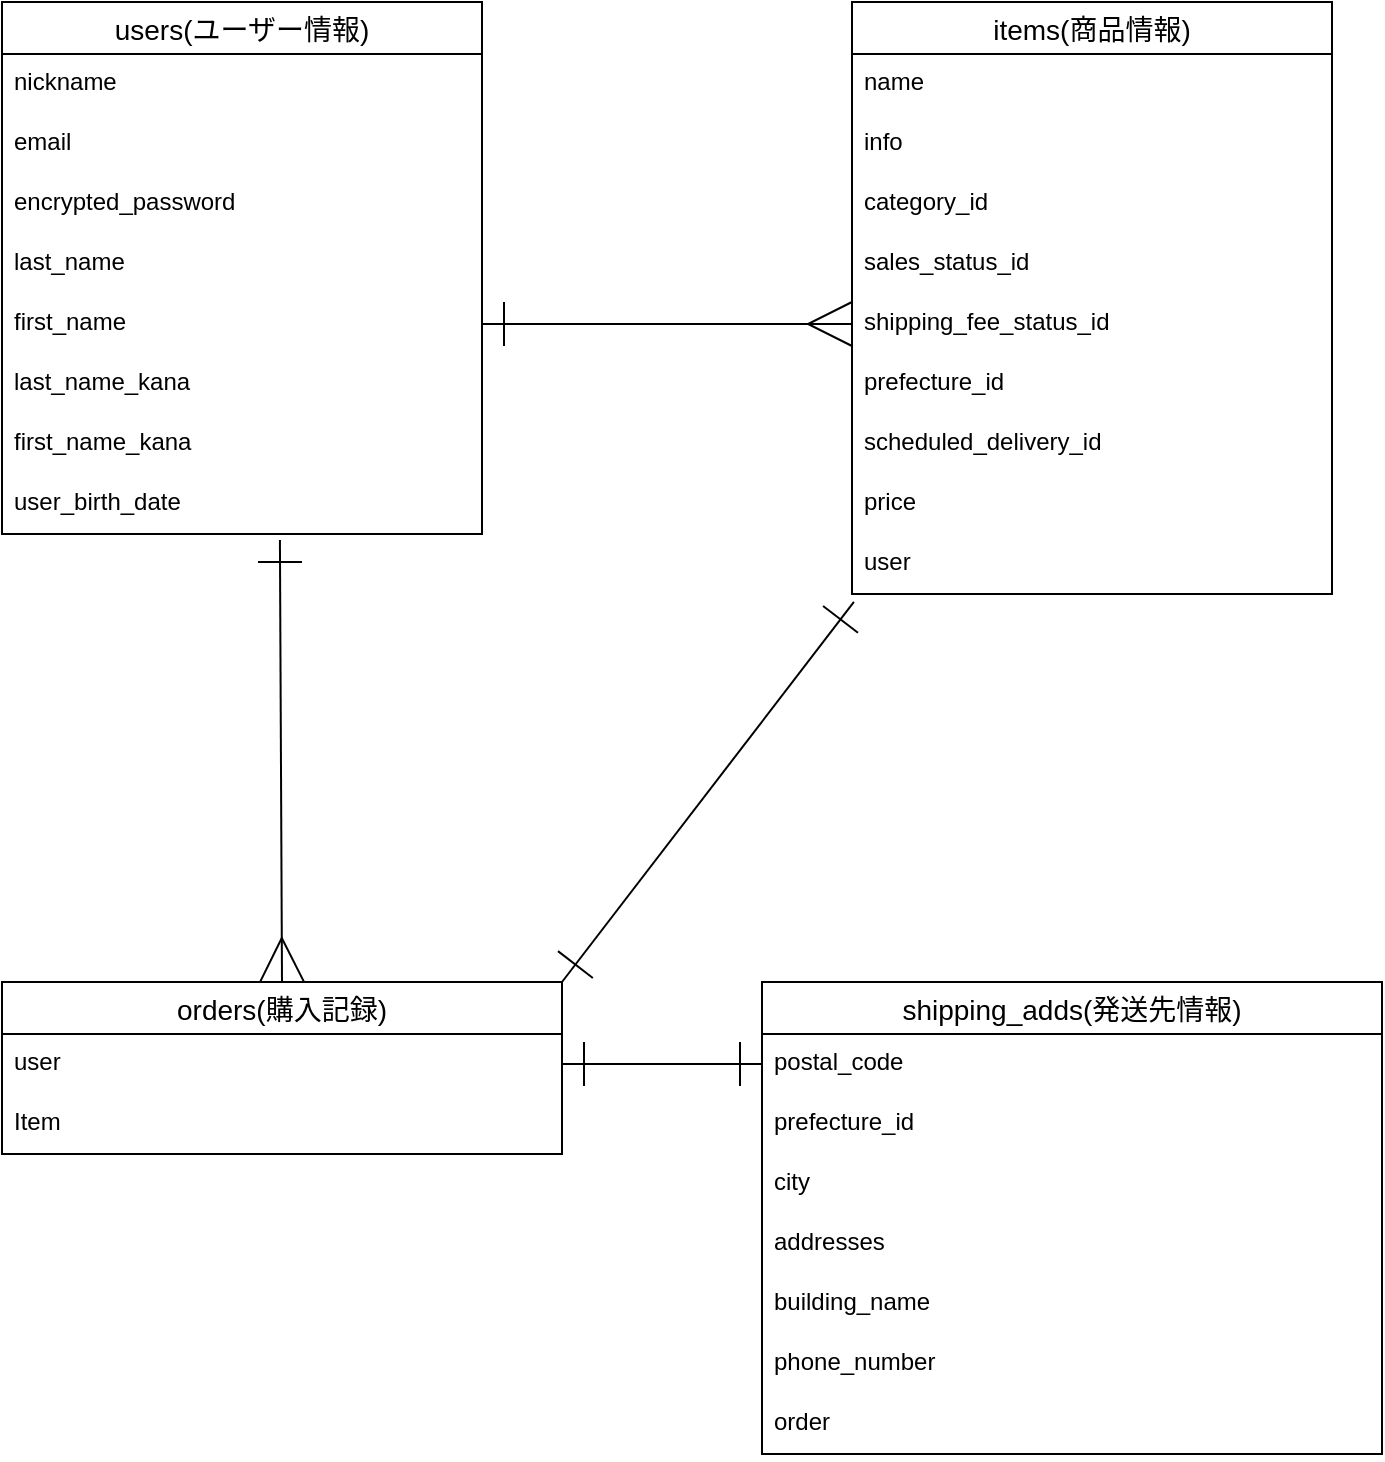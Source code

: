 <mxfile>
    <diagram id="jO1owOp8w8HKTqLt1cpW" name="Page-1">
        <mxGraphModel dx="574" dy="862" grid="1" gridSize="10" guides="1" tooltips="1" connect="1" arrows="1" fold="1" page="1" pageScale="1" pageWidth="827" pageHeight="1169" math="0" shadow="0">
            <root>
                <mxCell id="0"/>
                <mxCell id="1" parent="0"/>
                <mxCell id="qqJ4dBVKoa5xZ0BFw_9E-1" value="users(ユーザー情報)" style="swimlane;fontStyle=0;childLayout=stackLayout;horizontal=1;startSize=26;horizontalStack=0;resizeParent=1;resizeParentMax=0;resizeLast=0;collapsible=1;marginBottom=0;align=center;fontSize=14;" parent="1" vertex="1">
                    <mxGeometry x="60" y="40" width="240" height="266" as="geometry"/>
                </mxCell>
                <mxCell id="qqJ4dBVKoa5xZ0BFw_9E-2" value="nickname" style="text;strokeColor=none;fillColor=none;spacingLeft=4;spacingRight=4;overflow=hidden;rotatable=0;points=[[0,0.5],[1,0.5]];portConstraint=eastwest;fontSize=12;" parent="qqJ4dBVKoa5xZ0BFw_9E-1" vertex="1">
                    <mxGeometry y="26" width="240" height="30" as="geometry"/>
                </mxCell>
                <mxCell id="qqJ4dBVKoa5xZ0BFw_9E-3" value="email" style="text;strokeColor=none;fillColor=none;spacingLeft=4;spacingRight=4;overflow=hidden;rotatable=0;points=[[0,0.5],[1,0.5]];portConstraint=eastwest;fontSize=12;" parent="qqJ4dBVKoa5xZ0BFw_9E-1" vertex="1">
                    <mxGeometry y="56" width="240" height="30" as="geometry"/>
                </mxCell>
                <mxCell id="qqJ4dBVKoa5xZ0BFw_9E-4" value="encrypted_password" style="text;strokeColor=none;fillColor=none;spacingLeft=4;spacingRight=4;overflow=hidden;rotatable=0;points=[[0,0.5],[1,0.5]];portConstraint=eastwest;fontSize=12;" parent="qqJ4dBVKoa5xZ0BFw_9E-1" vertex="1">
                    <mxGeometry y="86" width="240" height="30" as="geometry"/>
                </mxCell>
                <mxCell id="qqJ4dBVKoa5xZ0BFw_9E-9" value="last_name" style="text;strokeColor=none;fillColor=none;spacingLeft=4;spacingRight=4;overflow=hidden;rotatable=0;points=[[0,0.5],[1,0.5]];portConstraint=eastwest;fontSize=12;" parent="qqJ4dBVKoa5xZ0BFw_9E-1" vertex="1">
                    <mxGeometry y="116" width="240" height="30" as="geometry"/>
                </mxCell>
                <mxCell id="qqJ4dBVKoa5xZ0BFw_9E-11" value="first_name" style="text;strokeColor=none;fillColor=none;spacingLeft=4;spacingRight=4;overflow=hidden;rotatable=0;points=[[0,0.5],[1,0.5]];portConstraint=eastwest;fontSize=12;" parent="qqJ4dBVKoa5xZ0BFw_9E-1" vertex="1">
                    <mxGeometry y="146" width="240" height="30" as="geometry"/>
                </mxCell>
                <mxCell id="qqJ4dBVKoa5xZ0BFw_9E-12" value="last_name_kana" style="text;strokeColor=none;fillColor=none;spacingLeft=4;spacingRight=4;overflow=hidden;rotatable=0;points=[[0,0.5],[1,0.5]];portConstraint=eastwest;fontSize=12;" parent="qqJ4dBVKoa5xZ0BFw_9E-1" vertex="1">
                    <mxGeometry y="176" width="240" height="30" as="geometry"/>
                </mxCell>
                <mxCell id="qqJ4dBVKoa5xZ0BFw_9E-14" value="first_name_kana" style="text;strokeColor=none;fillColor=none;spacingLeft=4;spacingRight=4;overflow=hidden;rotatable=0;points=[[0,0.5],[1,0.5]];portConstraint=eastwest;fontSize=12;" parent="qqJ4dBVKoa5xZ0BFw_9E-1" vertex="1">
                    <mxGeometry y="206" width="240" height="30" as="geometry"/>
                </mxCell>
                <mxCell id="qqJ4dBVKoa5xZ0BFw_9E-15" value="user_birth_date" style="text;strokeColor=none;fillColor=none;spacingLeft=4;spacingRight=4;overflow=hidden;rotatable=0;points=[[0,0.5],[1,0.5]];portConstraint=eastwest;fontSize=12;" parent="qqJ4dBVKoa5xZ0BFw_9E-1" vertex="1">
                    <mxGeometry y="236" width="240" height="30" as="geometry"/>
                </mxCell>
                <mxCell id="qqJ4dBVKoa5xZ0BFw_9E-16" value="items(商品情報)" style="swimlane;fontStyle=0;childLayout=stackLayout;horizontal=1;startSize=26;horizontalStack=0;resizeParent=1;resizeParentMax=0;resizeLast=0;collapsible=1;marginBottom=0;align=center;fontSize=14;" parent="1" vertex="1">
                    <mxGeometry x="485" y="40" width="240" height="296" as="geometry"/>
                </mxCell>
                <mxCell id="qqJ4dBVKoa5xZ0BFw_9E-17" value="name" style="text;strokeColor=none;fillColor=none;spacingLeft=4;spacingRight=4;overflow=hidden;rotatable=0;points=[[0,0.5],[1,0.5]];portConstraint=eastwest;fontSize=12;" parent="qqJ4dBVKoa5xZ0BFw_9E-16" vertex="1">
                    <mxGeometry y="26" width="240" height="30" as="geometry"/>
                </mxCell>
                <mxCell id="qqJ4dBVKoa5xZ0BFw_9E-18" value="info" style="text;strokeColor=none;fillColor=none;spacingLeft=4;spacingRight=4;overflow=hidden;rotatable=0;points=[[0,0.5],[1,0.5]];portConstraint=eastwest;fontSize=12;" parent="qqJ4dBVKoa5xZ0BFw_9E-16" vertex="1">
                    <mxGeometry y="56" width="240" height="30" as="geometry"/>
                </mxCell>
                <mxCell id="qqJ4dBVKoa5xZ0BFw_9E-20" value="category_id" style="text;strokeColor=none;fillColor=none;spacingLeft=4;spacingRight=4;overflow=hidden;rotatable=0;points=[[0,0.5],[1,0.5]];portConstraint=eastwest;fontSize=12;" parent="qqJ4dBVKoa5xZ0BFw_9E-16" vertex="1">
                    <mxGeometry y="86" width="240" height="30" as="geometry"/>
                </mxCell>
                <mxCell id="qqJ4dBVKoa5xZ0BFw_9E-23" value="sales_status_id" style="text;strokeColor=none;fillColor=none;spacingLeft=4;spacingRight=4;overflow=hidden;rotatable=0;points=[[0,0.5],[1,0.5]];portConstraint=eastwest;fontSize=12;" parent="qqJ4dBVKoa5xZ0BFw_9E-16" vertex="1">
                    <mxGeometry y="116" width="240" height="30" as="geometry"/>
                </mxCell>
                <mxCell id="qqJ4dBVKoa5xZ0BFw_9E-25" value="shipping_fee_status_id" style="text;strokeColor=none;fillColor=none;spacingLeft=4;spacingRight=4;overflow=hidden;rotatable=0;points=[[0,0.5],[1,0.5]];portConstraint=eastwest;fontSize=12;" parent="qqJ4dBVKoa5xZ0BFw_9E-16" vertex="1">
                    <mxGeometry y="146" width="240" height="30" as="geometry"/>
                </mxCell>
                <mxCell id="qqJ4dBVKoa5xZ0BFw_9E-22" value="prefecture_id" style="text;strokeColor=none;fillColor=none;spacingLeft=4;spacingRight=4;overflow=hidden;rotatable=0;points=[[0,0.5],[1,0.5]];portConstraint=eastwest;fontSize=12;" parent="qqJ4dBVKoa5xZ0BFw_9E-16" vertex="1">
                    <mxGeometry y="176" width="240" height="30" as="geometry"/>
                </mxCell>
                <mxCell id="qqJ4dBVKoa5xZ0BFw_9E-24" value="scheduled_delivery_id" style="text;strokeColor=none;fillColor=none;spacingLeft=4;spacingRight=4;overflow=hidden;rotatable=0;points=[[0,0.5],[1,0.5]];portConstraint=eastwest;fontSize=12;" parent="qqJ4dBVKoa5xZ0BFw_9E-16" vertex="1">
                    <mxGeometry y="206" width="240" height="30" as="geometry"/>
                </mxCell>
                <mxCell id="qqJ4dBVKoa5xZ0BFw_9E-21" value="price" style="text;strokeColor=none;fillColor=none;spacingLeft=4;spacingRight=4;overflow=hidden;rotatable=0;points=[[0,0.5],[1,0.5]];portConstraint=eastwest;fontSize=12;" parent="qqJ4dBVKoa5xZ0BFw_9E-16" vertex="1">
                    <mxGeometry y="236" width="240" height="30" as="geometry"/>
                </mxCell>
                <mxCell id="qqJ4dBVKoa5xZ0BFw_9E-19" value="user" style="text;strokeColor=none;fillColor=none;spacingLeft=4;spacingRight=4;overflow=hidden;rotatable=0;points=[[0,0.5],[1,0.5]];portConstraint=eastwest;fontSize=12;" parent="qqJ4dBVKoa5xZ0BFw_9E-16" vertex="1">
                    <mxGeometry y="266" width="240" height="30" as="geometry"/>
                </mxCell>
                <mxCell id="8" style="edgeStyle=none;html=1;exitX=1;exitY=0;exitDx=0;exitDy=0;entryX=0.004;entryY=1.133;entryDx=0;entryDy=0;entryPerimeter=0;startArrow=ERone;startFill=0;endArrow=ERone;endFill=0;startSize=20;endSize=20;" parent="1" source="qqJ4dBVKoa5xZ0BFw_9E-26" target="qqJ4dBVKoa5xZ0BFw_9E-19" edge="1">
                    <mxGeometry relative="1" as="geometry"/>
                </mxCell>
                <mxCell id="10" style="edgeStyle=none;html=1;exitX=0.5;exitY=0;exitDx=0;exitDy=0;entryX=0.579;entryY=1.1;entryDx=0;entryDy=0;entryPerimeter=0;startArrow=ERmany;startFill=0;endArrow=ERone;endFill=0;startSize=20;endSize=20;" parent="1" source="qqJ4dBVKoa5xZ0BFw_9E-26" target="qqJ4dBVKoa5xZ0BFw_9E-15" edge="1">
                    <mxGeometry relative="1" as="geometry"/>
                </mxCell>
                <mxCell id="qqJ4dBVKoa5xZ0BFw_9E-26" value="orders(購入記録)" style="swimlane;fontStyle=0;childLayout=stackLayout;horizontal=1;startSize=26;horizontalStack=0;resizeParent=1;resizeParentMax=0;resizeLast=0;collapsible=1;marginBottom=0;align=center;fontSize=14;" parent="1" vertex="1">
                    <mxGeometry x="60" y="530" width="280" height="86" as="geometry"/>
                </mxCell>
                <mxCell id="qqJ4dBVKoa5xZ0BFw_9E-30" value="user" style="text;strokeColor=none;fillColor=none;spacingLeft=4;spacingRight=4;overflow=hidden;rotatable=0;points=[[0,0.5],[1,0.5]];portConstraint=eastwest;fontSize=12;" parent="qqJ4dBVKoa5xZ0BFw_9E-26" vertex="1">
                    <mxGeometry y="26" width="280" height="30" as="geometry"/>
                </mxCell>
                <mxCell id="qqJ4dBVKoa5xZ0BFw_9E-32" value="Item" style="text;strokeColor=none;fillColor=none;spacingLeft=4;spacingRight=4;overflow=hidden;rotatable=0;points=[[0,0.5],[1,0.5]];portConstraint=eastwest;fontSize=12;" parent="qqJ4dBVKoa5xZ0BFw_9E-26" vertex="1">
                    <mxGeometry y="56" width="280" height="30" as="geometry"/>
                </mxCell>
                <mxCell id="qqJ4dBVKoa5xZ0BFw_9E-33" value="shipping_adds(発送先情報)" style="swimlane;fontStyle=0;childLayout=stackLayout;horizontal=1;startSize=26;horizontalStack=0;resizeParent=1;resizeParentMax=0;resizeLast=0;collapsible=1;marginBottom=0;align=center;fontSize=14;" parent="1" vertex="1">
                    <mxGeometry x="440" y="530" width="310" height="236" as="geometry"/>
                </mxCell>
                <mxCell id="qqJ4dBVKoa5xZ0BFw_9E-40" value="postal_code" style="text;strokeColor=none;fillColor=none;spacingLeft=4;spacingRight=4;overflow=hidden;rotatable=0;points=[[0,0.5],[1,0.5]];portConstraint=eastwest;fontSize=12;" parent="qqJ4dBVKoa5xZ0BFw_9E-33" vertex="1">
                    <mxGeometry y="26" width="310" height="30" as="geometry"/>
                </mxCell>
                <mxCell id="qqJ4dBVKoa5xZ0BFw_9E-43" value="prefecture_id" style="text;strokeColor=none;fillColor=none;spacingLeft=4;spacingRight=4;overflow=hidden;rotatable=0;points=[[0,0.5],[1,0.5]];portConstraint=eastwest;fontSize=12;" parent="qqJ4dBVKoa5xZ0BFw_9E-33" vertex="1">
                    <mxGeometry y="56" width="310" height="30" as="geometry"/>
                </mxCell>
                <mxCell id="qqJ4dBVKoa5xZ0BFw_9E-41" value="city" style="text;strokeColor=none;fillColor=none;spacingLeft=4;spacingRight=4;overflow=hidden;rotatable=0;points=[[0,0.5],[1,0.5]];portConstraint=eastwest;fontSize=12;" parent="qqJ4dBVKoa5xZ0BFw_9E-33" vertex="1">
                    <mxGeometry y="86" width="310" height="30" as="geometry"/>
                </mxCell>
                <mxCell id="qqJ4dBVKoa5xZ0BFw_9E-42" value="addresses" style="text;strokeColor=none;fillColor=none;spacingLeft=4;spacingRight=4;overflow=hidden;rotatable=0;points=[[0,0.5],[1,0.5]];portConstraint=eastwest;fontSize=12;" parent="qqJ4dBVKoa5xZ0BFw_9E-33" vertex="1">
                    <mxGeometry y="116" width="310" height="30" as="geometry"/>
                </mxCell>
                <mxCell id="qqJ4dBVKoa5xZ0BFw_9E-39" value="building_name" style="text;strokeColor=none;fillColor=none;spacingLeft=4;spacingRight=4;overflow=hidden;rotatable=0;points=[[0,0.5],[1,0.5]];portConstraint=eastwest;fontSize=12;" parent="qqJ4dBVKoa5xZ0BFw_9E-33" vertex="1">
                    <mxGeometry y="146" width="310" height="30" as="geometry"/>
                </mxCell>
                <mxCell id="qqJ4dBVKoa5xZ0BFw_9E-37" value="phone_number" style="text;strokeColor=none;fillColor=none;spacingLeft=4;spacingRight=4;overflow=hidden;rotatable=0;points=[[0,0.5],[1,0.5]];portConstraint=eastwest;fontSize=12;" parent="qqJ4dBVKoa5xZ0BFw_9E-33" vertex="1">
                    <mxGeometry y="176" width="310" height="30" as="geometry"/>
                </mxCell>
                <mxCell id="qqJ4dBVKoa5xZ0BFw_9E-36" value="order" style="text;strokeColor=none;fillColor=none;spacingLeft=4;spacingRight=4;overflow=hidden;rotatable=0;points=[[0,0.5],[1,0.5]];portConstraint=eastwest;fontSize=12;" parent="qqJ4dBVKoa5xZ0BFw_9E-33" vertex="1">
                    <mxGeometry y="206" width="310" height="30" as="geometry"/>
                </mxCell>
                <mxCell id="3" style="edgeStyle=none;html=1;exitX=1;exitY=0.5;exitDx=0;exitDy=0;entryX=0;entryY=0.5;entryDx=0;entryDy=0;startArrow=ERone;startFill=0;endArrow=ERmany;endFill=0;endSize=20;startSize=20;" parent="1" source="qqJ4dBVKoa5xZ0BFw_9E-11" target="qqJ4dBVKoa5xZ0BFw_9E-25" edge="1">
                    <mxGeometry relative="1" as="geometry"/>
                </mxCell>
                <mxCell id="9" style="edgeStyle=none;html=1;exitX=1;exitY=0.5;exitDx=0;exitDy=0;entryX=0;entryY=0.5;entryDx=0;entryDy=0;startArrow=ERone;startFill=0;endArrow=ERone;endFill=0;startSize=20;endSize=20;" parent="1" edge="1">
                    <mxGeometry relative="1" as="geometry">
                        <mxPoint x="340" y="571" as="sourcePoint"/>
                        <mxPoint x="440" y="571" as="targetPoint"/>
                    </mxGeometry>
                </mxCell>
            </root>
        </mxGraphModel>
    </diagram>
</mxfile>